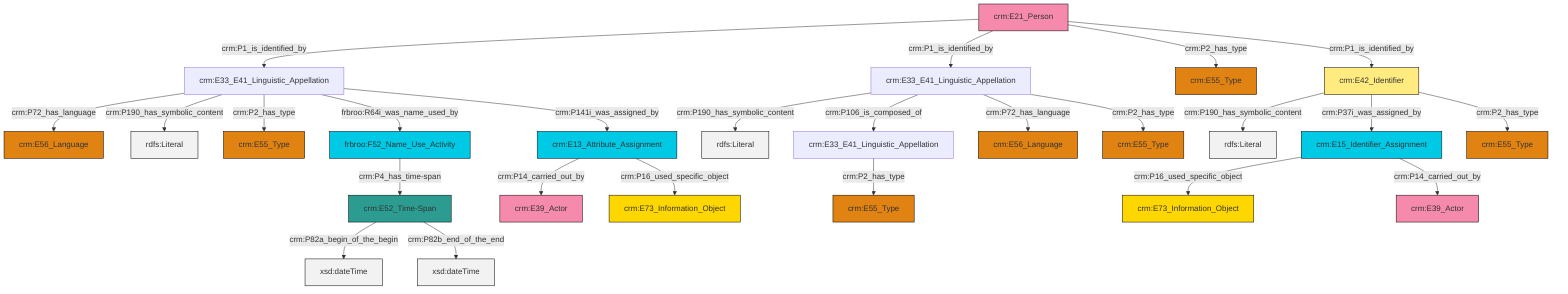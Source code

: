 graph TD
classDef Literal fill:#f2f2f2,stroke:#000000;
classDef CRM_Entity fill:#FFFFFF,stroke:#000000;
classDef Temporal_Entity fill:#00C9E6, stroke:#000000;
classDef Type fill:#E18312, stroke:#000000;
classDef Time-Span fill:#2C9C91, stroke:#000000;
classDef Appellation fill:#FFEB7F, stroke:#000000;
classDef Place fill:#008836, stroke:#000000;
classDef Persistent_Item fill:#B266B2, stroke:#000000;
classDef Conceptual_Object fill:#FFD700, stroke:#000000;
classDef Physical_Thing fill:#D2B48C, stroke:#000000;
classDef Actor fill:#f58aad, stroke:#000000;
classDef PC_Classes fill:#4ce600, stroke:#000000;
classDef Multi fill:#cccccc,stroke:#000000;

0["crm:E21_Person"]:::Actor -->|crm:P1_is_identified_by| 1["crm:E33_E41_Linguistic_Appellation"]:::Default
6["crm:E33_E41_Linguistic_Appellation"]:::Default -->|crm:P190_has_symbolic_content| 19[rdfs:Literal]:::Literal
14["crm:E13_Attribute_Assignment"]:::Temporal_Entity -->|crm:P14_carried_out_by| 20["crm:E39_Actor"]:::Actor
21["crm:E15_Identifier_Assignment"]:::Temporal_Entity -->|crm:P16_used_specific_object| 12["crm:E73_Information_Object"]:::Conceptual_Object
17["frbroo:F52_Name_Use_Activity"]:::Temporal_Entity -->|crm:P4_has_time-span| 24["crm:E52_Time-Span"]:::Time-Span
14["crm:E13_Attribute_Assignment"]:::Temporal_Entity -->|crm:P16_used_specific_object| 25["crm:E73_Information_Object"]:::Conceptual_Object
21["crm:E15_Identifier_Assignment"]:::Temporal_Entity -->|crm:P14_carried_out_by| 22["crm:E39_Actor"]:::Actor
26["crm:E42_Identifier"]:::Appellation -->|crm:P190_has_symbolic_content| 27[rdfs:Literal]:::Literal
26["crm:E42_Identifier"]:::Appellation -->|crm:P37i_was_assigned_by| 21["crm:E15_Identifier_Assignment"]:::Temporal_Entity
6["crm:E33_E41_Linguistic_Appellation"]:::Default -->|crm:P106_is_composed_of| 2["crm:E33_E41_Linguistic_Appellation"]:::Default
0["crm:E21_Person"]:::Actor -->|crm:P1_is_identified_by| 6["crm:E33_E41_Linguistic_Appellation"]:::Default
24["crm:E52_Time-Span"]:::Time-Span -->|crm:P82a_begin_of_the_begin| 30[xsd:dateTime]:::Literal
1["crm:E33_E41_Linguistic_Appellation"]:::Default -->|crm:P72_has_language| 4["crm:E56_Language"]:::Type
2["crm:E33_E41_Linguistic_Appellation"]:::Default -->|crm:P2_has_type| 32["crm:E55_Type"]:::Type
0["crm:E21_Person"]:::Actor -->|crm:P2_has_type| 33["crm:E55_Type"]:::Type
26["crm:E42_Identifier"]:::Appellation -->|crm:P2_has_type| 8["crm:E55_Type"]:::Type
0["crm:E21_Person"]:::Actor -->|crm:P1_is_identified_by| 26["crm:E42_Identifier"]:::Appellation
1["crm:E33_E41_Linguistic_Appellation"]:::Default -->|crm:P190_has_symbolic_content| 36[rdfs:Literal]:::Literal
1["crm:E33_E41_Linguistic_Appellation"]:::Default -->|crm:P2_has_type| 37["crm:E55_Type"]:::Type
6["crm:E33_E41_Linguistic_Appellation"]:::Default -->|crm:P72_has_language| 10["crm:E56_Language"]:::Type
24["crm:E52_Time-Span"]:::Time-Span -->|crm:P82b_end_of_the_end| 41[xsd:dateTime]:::Literal
1["crm:E33_E41_Linguistic_Appellation"]:::Default -->|frbroo:R64i_was_name_used_by| 17["frbroo:F52_Name_Use_Activity"]:::Temporal_Entity
1["crm:E33_E41_Linguistic_Appellation"]:::Default -->|crm:P141i_was_assigned_by| 14["crm:E13_Attribute_Assignment"]:::Temporal_Entity
6["crm:E33_E41_Linguistic_Appellation"]:::Default -->|crm:P2_has_type| 39["crm:E55_Type"]:::Type
